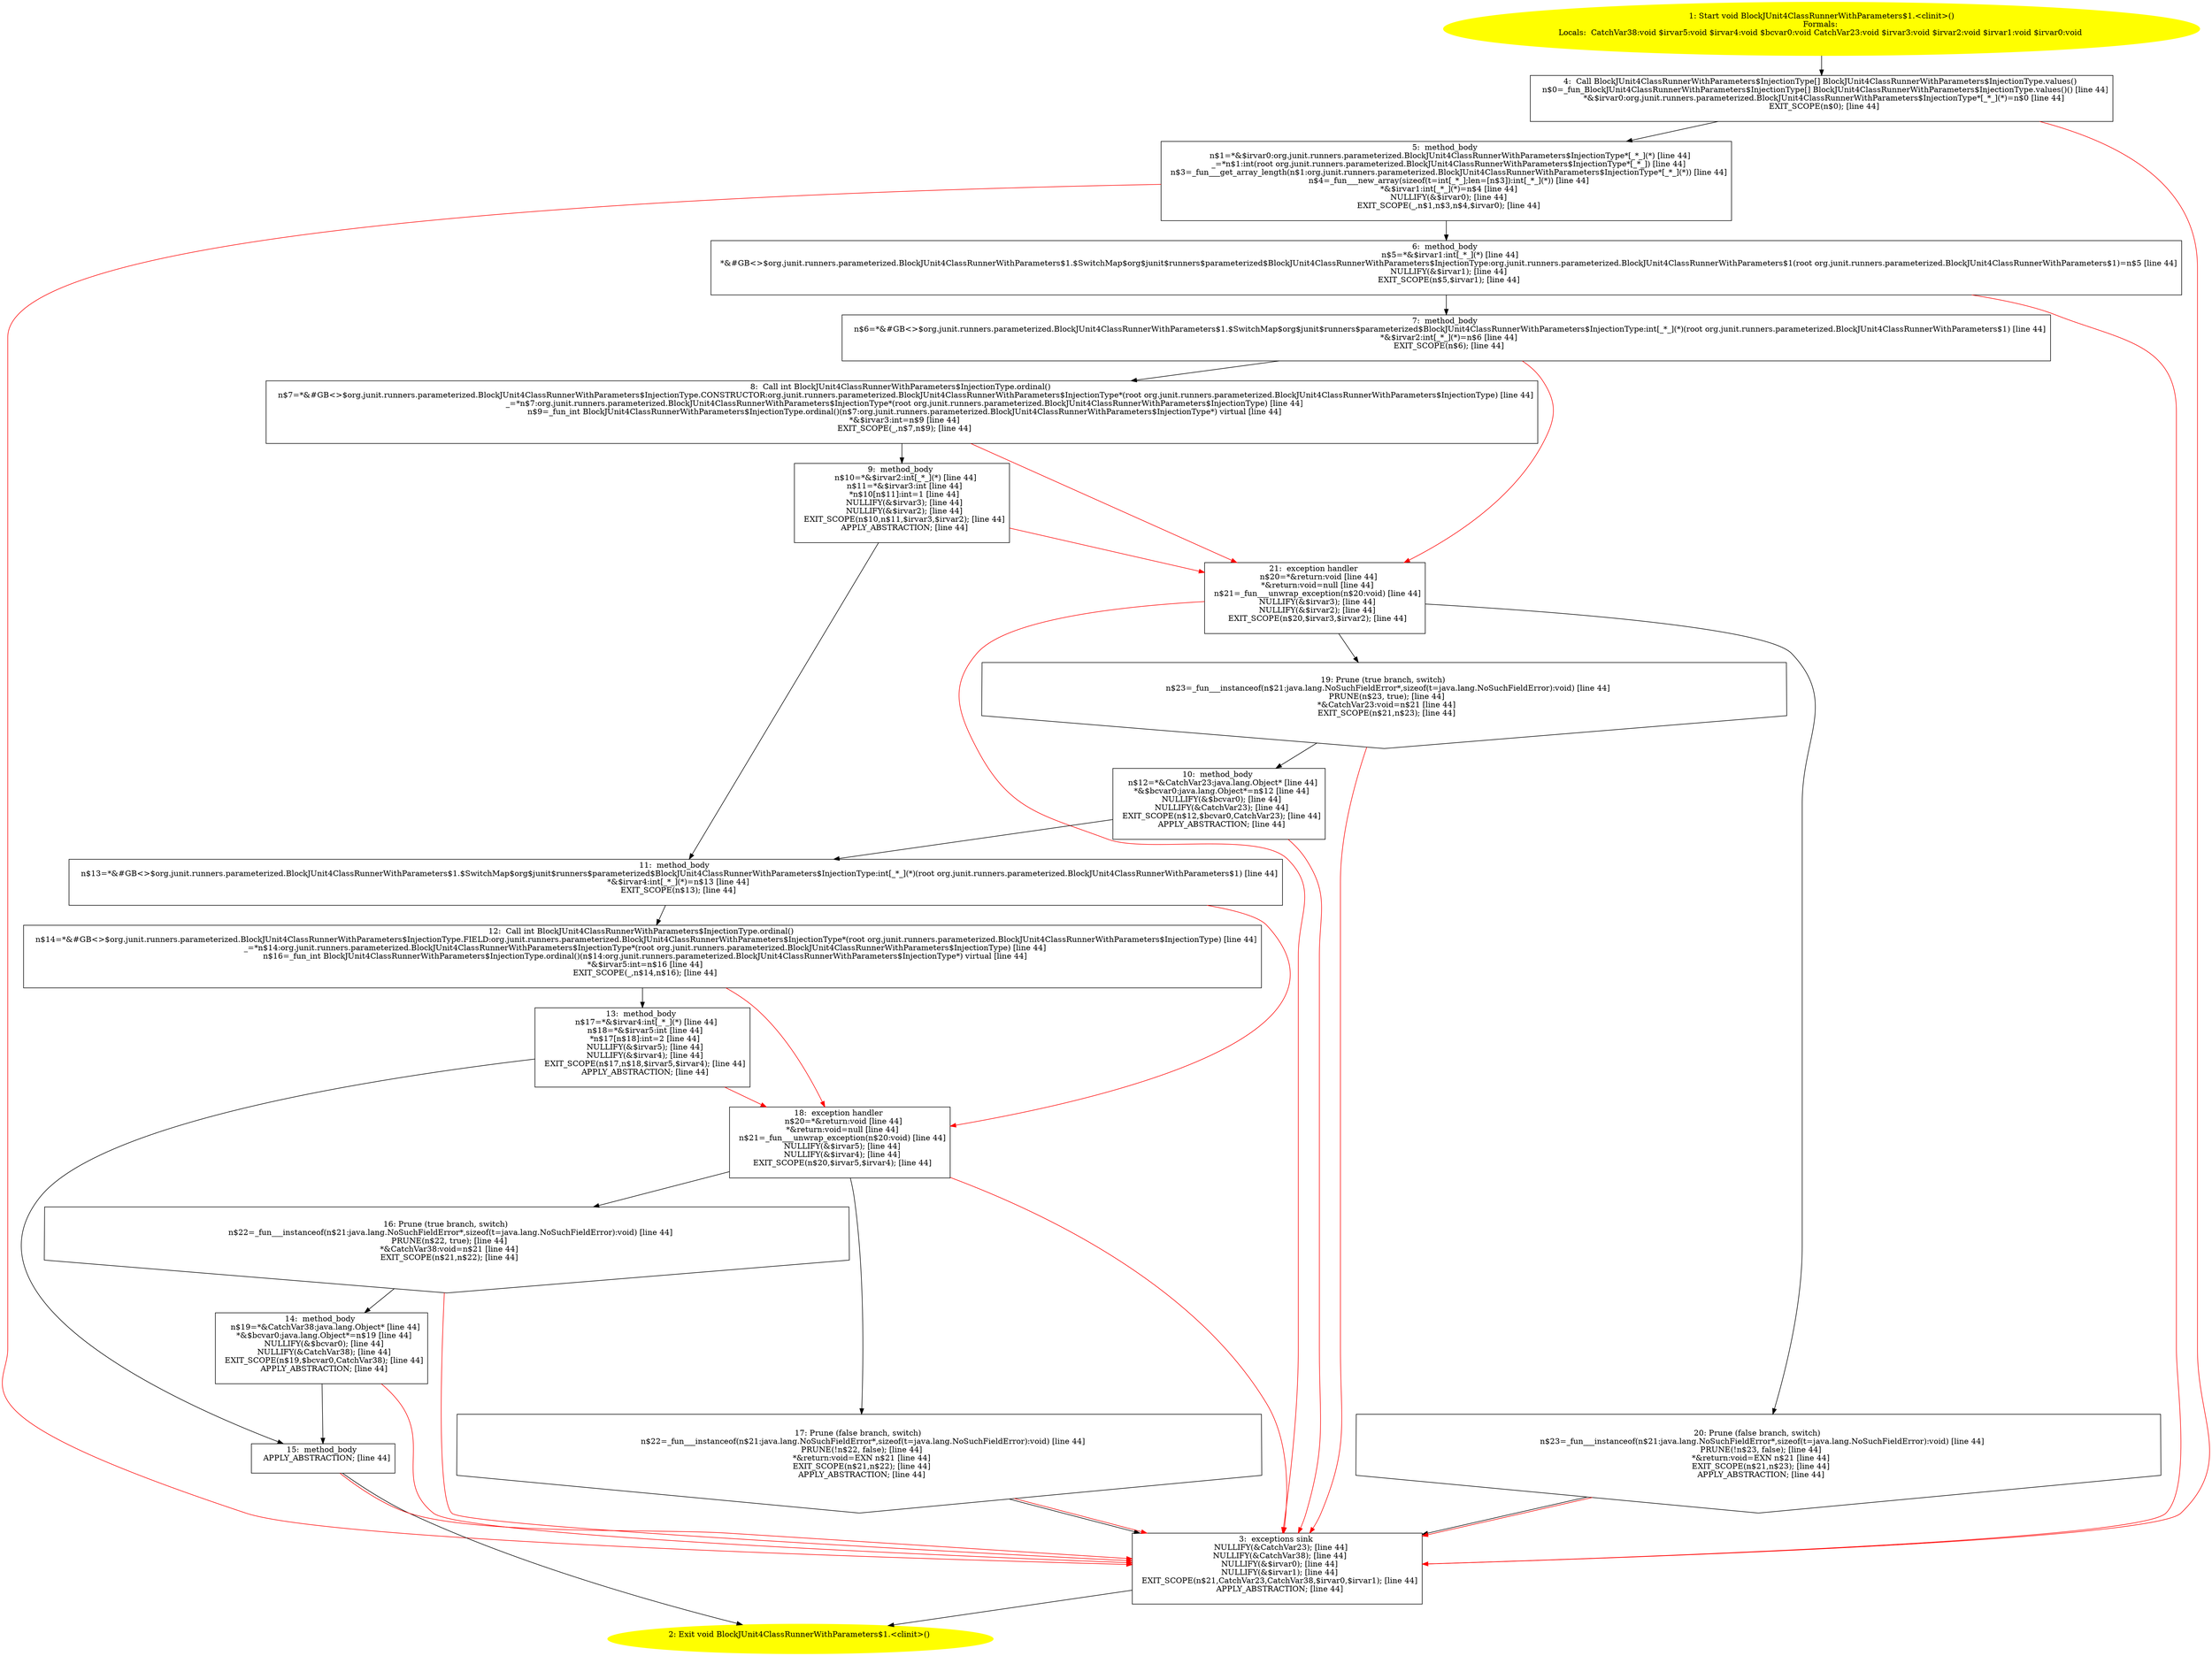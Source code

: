 /* @generated */
digraph cfg {
"org.junit.runners.parameterized.BlockJUnit4ClassRunnerWithParameters$1.<clinit>():void.61760bcb074d783f0fa76a1879095b87_1" [label="1: Start void BlockJUnit4ClassRunnerWithParameters$1.<clinit>()\nFormals: \nLocals:  CatchVar38:void $irvar5:void $irvar4:void $bcvar0:void CatchVar23:void $irvar3:void $irvar2:void $irvar1:void $irvar0:void \n  " color=yellow style=filled]
	

	 "org.junit.runners.parameterized.BlockJUnit4ClassRunnerWithParameters$1.<clinit>():void.61760bcb074d783f0fa76a1879095b87_1" -> "org.junit.runners.parameterized.BlockJUnit4ClassRunnerWithParameters$1.<clinit>():void.61760bcb074d783f0fa76a1879095b87_4" ;
"org.junit.runners.parameterized.BlockJUnit4ClassRunnerWithParameters$1.<clinit>():void.61760bcb074d783f0fa76a1879095b87_2" [label="2: Exit void BlockJUnit4ClassRunnerWithParameters$1.<clinit>() \n  " color=yellow style=filled]
	

"org.junit.runners.parameterized.BlockJUnit4ClassRunnerWithParameters$1.<clinit>():void.61760bcb074d783f0fa76a1879095b87_3" [label="3:  exceptions sink \n   NULLIFY(&CatchVar23); [line 44]\n  NULLIFY(&CatchVar38); [line 44]\n  NULLIFY(&$irvar0); [line 44]\n  NULLIFY(&$irvar1); [line 44]\n  EXIT_SCOPE(n$21,CatchVar23,CatchVar38,$irvar0,$irvar1); [line 44]\n  APPLY_ABSTRACTION; [line 44]\n " shape="box"]
	

	 "org.junit.runners.parameterized.BlockJUnit4ClassRunnerWithParameters$1.<clinit>():void.61760bcb074d783f0fa76a1879095b87_3" -> "org.junit.runners.parameterized.BlockJUnit4ClassRunnerWithParameters$1.<clinit>():void.61760bcb074d783f0fa76a1879095b87_2" ;
"org.junit.runners.parameterized.BlockJUnit4ClassRunnerWithParameters$1.<clinit>():void.61760bcb074d783f0fa76a1879095b87_4" [label="4:  Call BlockJUnit4ClassRunnerWithParameters$InjectionType[] BlockJUnit4ClassRunnerWithParameters$InjectionType.values() \n   n$0=_fun_BlockJUnit4ClassRunnerWithParameters$InjectionType[] BlockJUnit4ClassRunnerWithParameters$InjectionType.values()() [line 44]\n  *&$irvar0:org.junit.runners.parameterized.BlockJUnit4ClassRunnerWithParameters$InjectionType*[_*_](*)=n$0 [line 44]\n  EXIT_SCOPE(n$0); [line 44]\n " shape="box"]
	

	 "org.junit.runners.parameterized.BlockJUnit4ClassRunnerWithParameters$1.<clinit>():void.61760bcb074d783f0fa76a1879095b87_4" -> "org.junit.runners.parameterized.BlockJUnit4ClassRunnerWithParameters$1.<clinit>():void.61760bcb074d783f0fa76a1879095b87_5" ;
	 "org.junit.runners.parameterized.BlockJUnit4ClassRunnerWithParameters$1.<clinit>():void.61760bcb074d783f0fa76a1879095b87_4" -> "org.junit.runners.parameterized.BlockJUnit4ClassRunnerWithParameters$1.<clinit>():void.61760bcb074d783f0fa76a1879095b87_3" [color="red" ];
"org.junit.runners.parameterized.BlockJUnit4ClassRunnerWithParameters$1.<clinit>():void.61760bcb074d783f0fa76a1879095b87_5" [label="5:  method_body \n   n$1=*&$irvar0:org.junit.runners.parameterized.BlockJUnit4ClassRunnerWithParameters$InjectionType*[_*_](*) [line 44]\n  _=*n$1:int(root org.junit.runners.parameterized.BlockJUnit4ClassRunnerWithParameters$InjectionType*[_*_]) [line 44]\n  n$3=_fun___get_array_length(n$1:org.junit.runners.parameterized.BlockJUnit4ClassRunnerWithParameters$InjectionType*[_*_](*)) [line 44]\n  n$4=_fun___new_array(sizeof(t=int[_*_];len=[n$3]):int[_*_](*)) [line 44]\n  *&$irvar1:int[_*_](*)=n$4 [line 44]\n  NULLIFY(&$irvar0); [line 44]\n  EXIT_SCOPE(_,n$1,n$3,n$4,$irvar0); [line 44]\n " shape="box"]
	

	 "org.junit.runners.parameterized.BlockJUnit4ClassRunnerWithParameters$1.<clinit>():void.61760bcb074d783f0fa76a1879095b87_5" -> "org.junit.runners.parameterized.BlockJUnit4ClassRunnerWithParameters$1.<clinit>():void.61760bcb074d783f0fa76a1879095b87_6" ;
	 "org.junit.runners.parameterized.BlockJUnit4ClassRunnerWithParameters$1.<clinit>():void.61760bcb074d783f0fa76a1879095b87_5" -> "org.junit.runners.parameterized.BlockJUnit4ClassRunnerWithParameters$1.<clinit>():void.61760bcb074d783f0fa76a1879095b87_3" [color="red" ];
"org.junit.runners.parameterized.BlockJUnit4ClassRunnerWithParameters$1.<clinit>():void.61760bcb074d783f0fa76a1879095b87_6" [label="6:  method_body \n   n$5=*&$irvar1:int[_*_](*) [line 44]\n  *&#GB<>$org.junit.runners.parameterized.BlockJUnit4ClassRunnerWithParameters$1.$SwitchMap$org$junit$runners$parameterized$BlockJUnit4ClassRunnerWithParameters$InjectionType:org.junit.runners.parameterized.BlockJUnit4ClassRunnerWithParameters$1(root org.junit.runners.parameterized.BlockJUnit4ClassRunnerWithParameters$1)=n$5 [line 44]\n  NULLIFY(&$irvar1); [line 44]\n  EXIT_SCOPE(n$5,$irvar1); [line 44]\n " shape="box"]
	

	 "org.junit.runners.parameterized.BlockJUnit4ClassRunnerWithParameters$1.<clinit>():void.61760bcb074d783f0fa76a1879095b87_6" -> "org.junit.runners.parameterized.BlockJUnit4ClassRunnerWithParameters$1.<clinit>():void.61760bcb074d783f0fa76a1879095b87_7" ;
	 "org.junit.runners.parameterized.BlockJUnit4ClassRunnerWithParameters$1.<clinit>():void.61760bcb074d783f0fa76a1879095b87_6" -> "org.junit.runners.parameterized.BlockJUnit4ClassRunnerWithParameters$1.<clinit>():void.61760bcb074d783f0fa76a1879095b87_3" [color="red" ];
"org.junit.runners.parameterized.BlockJUnit4ClassRunnerWithParameters$1.<clinit>():void.61760bcb074d783f0fa76a1879095b87_7" [label="7:  method_body \n   n$6=*&#GB<>$org.junit.runners.parameterized.BlockJUnit4ClassRunnerWithParameters$1.$SwitchMap$org$junit$runners$parameterized$BlockJUnit4ClassRunnerWithParameters$InjectionType:int[_*_](*)(root org.junit.runners.parameterized.BlockJUnit4ClassRunnerWithParameters$1) [line 44]\n  *&$irvar2:int[_*_](*)=n$6 [line 44]\n  EXIT_SCOPE(n$6); [line 44]\n " shape="box"]
	

	 "org.junit.runners.parameterized.BlockJUnit4ClassRunnerWithParameters$1.<clinit>():void.61760bcb074d783f0fa76a1879095b87_7" -> "org.junit.runners.parameterized.BlockJUnit4ClassRunnerWithParameters$1.<clinit>():void.61760bcb074d783f0fa76a1879095b87_8" ;
	 "org.junit.runners.parameterized.BlockJUnit4ClassRunnerWithParameters$1.<clinit>():void.61760bcb074d783f0fa76a1879095b87_7" -> "org.junit.runners.parameterized.BlockJUnit4ClassRunnerWithParameters$1.<clinit>():void.61760bcb074d783f0fa76a1879095b87_21" [color="red" ];
"org.junit.runners.parameterized.BlockJUnit4ClassRunnerWithParameters$1.<clinit>():void.61760bcb074d783f0fa76a1879095b87_8" [label="8:  Call int BlockJUnit4ClassRunnerWithParameters$InjectionType.ordinal() \n   n$7=*&#GB<>$org.junit.runners.parameterized.BlockJUnit4ClassRunnerWithParameters$InjectionType.CONSTRUCTOR:org.junit.runners.parameterized.BlockJUnit4ClassRunnerWithParameters$InjectionType*(root org.junit.runners.parameterized.BlockJUnit4ClassRunnerWithParameters$InjectionType) [line 44]\n  _=*n$7:org.junit.runners.parameterized.BlockJUnit4ClassRunnerWithParameters$InjectionType*(root org.junit.runners.parameterized.BlockJUnit4ClassRunnerWithParameters$InjectionType) [line 44]\n  n$9=_fun_int BlockJUnit4ClassRunnerWithParameters$InjectionType.ordinal()(n$7:org.junit.runners.parameterized.BlockJUnit4ClassRunnerWithParameters$InjectionType*) virtual [line 44]\n  *&$irvar3:int=n$9 [line 44]\n  EXIT_SCOPE(_,n$7,n$9); [line 44]\n " shape="box"]
	

	 "org.junit.runners.parameterized.BlockJUnit4ClassRunnerWithParameters$1.<clinit>():void.61760bcb074d783f0fa76a1879095b87_8" -> "org.junit.runners.parameterized.BlockJUnit4ClassRunnerWithParameters$1.<clinit>():void.61760bcb074d783f0fa76a1879095b87_9" ;
	 "org.junit.runners.parameterized.BlockJUnit4ClassRunnerWithParameters$1.<clinit>():void.61760bcb074d783f0fa76a1879095b87_8" -> "org.junit.runners.parameterized.BlockJUnit4ClassRunnerWithParameters$1.<clinit>():void.61760bcb074d783f0fa76a1879095b87_21" [color="red" ];
"org.junit.runners.parameterized.BlockJUnit4ClassRunnerWithParameters$1.<clinit>():void.61760bcb074d783f0fa76a1879095b87_9" [label="9:  method_body \n   n$10=*&$irvar2:int[_*_](*) [line 44]\n  n$11=*&$irvar3:int [line 44]\n  *n$10[n$11]:int=1 [line 44]\n  NULLIFY(&$irvar3); [line 44]\n  NULLIFY(&$irvar2); [line 44]\n  EXIT_SCOPE(n$10,n$11,$irvar3,$irvar2); [line 44]\n  APPLY_ABSTRACTION; [line 44]\n " shape="box"]
	

	 "org.junit.runners.parameterized.BlockJUnit4ClassRunnerWithParameters$1.<clinit>():void.61760bcb074d783f0fa76a1879095b87_9" -> "org.junit.runners.parameterized.BlockJUnit4ClassRunnerWithParameters$1.<clinit>():void.61760bcb074d783f0fa76a1879095b87_11" ;
	 "org.junit.runners.parameterized.BlockJUnit4ClassRunnerWithParameters$1.<clinit>():void.61760bcb074d783f0fa76a1879095b87_9" -> "org.junit.runners.parameterized.BlockJUnit4ClassRunnerWithParameters$1.<clinit>():void.61760bcb074d783f0fa76a1879095b87_21" [color="red" ];
"org.junit.runners.parameterized.BlockJUnit4ClassRunnerWithParameters$1.<clinit>():void.61760bcb074d783f0fa76a1879095b87_10" [label="10:  method_body \n   n$12=*&CatchVar23:java.lang.Object* [line 44]\n  *&$bcvar0:java.lang.Object*=n$12 [line 44]\n  NULLIFY(&$bcvar0); [line 44]\n  NULLIFY(&CatchVar23); [line 44]\n  EXIT_SCOPE(n$12,$bcvar0,CatchVar23); [line 44]\n  APPLY_ABSTRACTION; [line 44]\n " shape="box"]
	

	 "org.junit.runners.parameterized.BlockJUnit4ClassRunnerWithParameters$1.<clinit>():void.61760bcb074d783f0fa76a1879095b87_10" -> "org.junit.runners.parameterized.BlockJUnit4ClassRunnerWithParameters$1.<clinit>():void.61760bcb074d783f0fa76a1879095b87_11" ;
	 "org.junit.runners.parameterized.BlockJUnit4ClassRunnerWithParameters$1.<clinit>():void.61760bcb074d783f0fa76a1879095b87_10" -> "org.junit.runners.parameterized.BlockJUnit4ClassRunnerWithParameters$1.<clinit>():void.61760bcb074d783f0fa76a1879095b87_3" [color="red" ];
"org.junit.runners.parameterized.BlockJUnit4ClassRunnerWithParameters$1.<clinit>():void.61760bcb074d783f0fa76a1879095b87_11" [label="11:  method_body \n   n$13=*&#GB<>$org.junit.runners.parameterized.BlockJUnit4ClassRunnerWithParameters$1.$SwitchMap$org$junit$runners$parameterized$BlockJUnit4ClassRunnerWithParameters$InjectionType:int[_*_](*)(root org.junit.runners.parameterized.BlockJUnit4ClassRunnerWithParameters$1) [line 44]\n  *&$irvar4:int[_*_](*)=n$13 [line 44]\n  EXIT_SCOPE(n$13); [line 44]\n " shape="box"]
	

	 "org.junit.runners.parameterized.BlockJUnit4ClassRunnerWithParameters$1.<clinit>():void.61760bcb074d783f0fa76a1879095b87_11" -> "org.junit.runners.parameterized.BlockJUnit4ClassRunnerWithParameters$1.<clinit>():void.61760bcb074d783f0fa76a1879095b87_12" ;
	 "org.junit.runners.parameterized.BlockJUnit4ClassRunnerWithParameters$1.<clinit>():void.61760bcb074d783f0fa76a1879095b87_11" -> "org.junit.runners.parameterized.BlockJUnit4ClassRunnerWithParameters$1.<clinit>():void.61760bcb074d783f0fa76a1879095b87_18" [color="red" ];
"org.junit.runners.parameterized.BlockJUnit4ClassRunnerWithParameters$1.<clinit>():void.61760bcb074d783f0fa76a1879095b87_12" [label="12:  Call int BlockJUnit4ClassRunnerWithParameters$InjectionType.ordinal() \n   n$14=*&#GB<>$org.junit.runners.parameterized.BlockJUnit4ClassRunnerWithParameters$InjectionType.FIELD:org.junit.runners.parameterized.BlockJUnit4ClassRunnerWithParameters$InjectionType*(root org.junit.runners.parameterized.BlockJUnit4ClassRunnerWithParameters$InjectionType) [line 44]\n  _=*n$14:org.junit.runners.parameterized.BlockJUnit4ClassRunnerWithParameters$InjectionType*(root org.junit.runners.parameterized.BlockJUnit4ClassRunnerWithParameters$InjectionType) [line 44]\n  n$16=_fun_int BlockJUnit4ClassRunnerWithParameters$InjectionType.ordinal()(n$14:org.junit.runners.parameterized.BlockJUnit4ClassRunnerWithParameters$InjectionType*) virtual [line 44]\n  *&$irvar5:int=n$16 [line 44]\n  EXIT_SCOPE(_,n$14,n$16); [line 44]\n " shape="box"]
	

	 "org.junit.runners.parameterized.BlockJUnit4ClassRunnerWithParameters$1.<clinit>():void.61760bcb074d783f0fa76a1879095b87_12" -> "org.junit.runners.parameterized.BlockJUnit4ClassRunnerWithParameters$1.<clinit>():void.61760bcb074d783f0fa76a1879095b87_13" ;
	 "org.junit.runners.parameterized.BlockJUnit4ClassRunnerWithParameters$1.<clinit>():void.61760bcb074d783f0fa76a1879095b87_12" -> "org.junit.runners.parameterized.BlockJUnit4ClassRunnerWithParameters$1.<clinit>():void.61760bcb074d783f0fa76a1879095b87_18" [color="red" ];
"org.junit.runners.parameterized.BlockJUnit4ClassRunnerWithParameters$1.<clinit>():void.61760bcb074d783f0fa76a1879095b87_13" [label="13:  method_body \n   n$17=*&$irvar4:int[_*_](*) [line 44]\n  n$18=*&$irvar5:int [line 44]\n  *n$17[n$18]:int=2 [line 44]\n  NULLIFY(&$irvar5); [line 44]\n  NULLIFY(&$irvar4); [line 44]\n  EXIT_SCOPE(n$17,n$18,$irvar5,$irvar4); [line 44]\n  APPLY_ABSTRACTION; [line 44]\n " shape="box"]
	

	 "org.junit.runners.parameterized.BlockJUnit4ClassRunnerWithParameters$1.<clinit>():void.61760bcb074d783f0fa76a1879095b87_13" -> "org.junit.runners.parameterized.BlockJUnit4ClassRunnerWithParameters$1.<clinit>():void.61760bcb074d783f0fa76a1879095b87_15" ;
	 "org.junit.runners.parameterized.BlockJUnit4ClassRunnerWithParameters$1.<clinit>():void.61760bcb074d783f0fa76a1879095b87_13" -> "org.junit.runners.parameterized.BlockJUnit4ClassRunnerWithParameters$1.<clinit>():void.61760bcb074d783f0fa76a1879095b87_18" [color="red" ];
"org.junit.runners.parameterized.BlockJUnit4ClassRunnerWithParameters$1.<clinit>():void.61760bcb074d783f0fa76a1879095b87_14" [label="14:  method_body \n   n$19=*&CatchVar38:java.lang.Object* [line 44]\n  *&$bcvar0:java.lang.Object*=n$19 [line 44]\n  NULLIFY(&$bcvar0); [line 44]\n  NULLIFY(&CatchVar38); [line 44]\n  EXIT_SCOPE(n$19,$bcvar0,CatchVar38); [line 44]\n  APPLY_ABSTRACTION; [line 44]\n " shape="box"]
	

	 "org.junit.runners.parameterized.BlockJUnit4ClassRunnerWithParameters$1.<clinit>():void.61760bcb074d783f0fa76a1879095b87_14" -> "org.junit.runners.parameterized.BlockJUnit4ClassRunnerWithParameters$1.<clinit>():void.61760bcb074d783f0fa76a1879095b87_15" ;
	 "org.junit.runners.parameterized.BlockJUnit4ClassRunnerWithParameters$1.<clinit>():void.61760bcb074d783f0fa76a1879095b87_14" -> "org.junit.runners.parameterized.BlockJUnit4ClassRunnerWithParameters$1.<clinit>():void.61760bcb074d783f0fa76a1879095b87_3" [color="red" ];
"org.junit.runners.parameterized.BlockJUnit4ClassRunnerWithParameters$1.<clinit>():void.61760bcb074d783f0fa76a1879095b87_15" [label="15:  method_body \n   APPLY_ABSTRACTION; [line 44]\n " shape="box"]
	

	 "org.junit.runners.parameterized.BlockJUnit4ClassRunnerWithParameters$1.<clinit>():void.61760bcb074d783f0fa76a1879095b87_15" -> "org.junit.runners.parameterized.BlockJUnit4ClassRunnerWithParameters$1.<clinit>():void.61760bcb074d783f0fa76a1879095b87_2" ;
	 "org.junit.runners.parameterized.BlockJUnit4ClassRunnerWithParameters$1.<clinit>():void.61760bcb074d783f0fa76a1879095b87_15" -> "org.junit.runners.parameterized.BlockJUnit4ClassRunnerWithParameters$1.<clinit>():void.61760bcb074d783f0fa76a1879095b87_3" [color="red" ];
"org.junit.runners.parameterized.BlockJUnit4ClassRunnerWithParameters$1.<clinit>():void.61760bcb074d783f0fa76a1879095b87_16" [label="16: Prune (true branch, switch) \n   n$22=_fun___instanceof(n$21:java.lang.NoSuchFieldError*,sizeof(t=java.lang.NoSuchFieldError):void) [line 44]\n  PRUNE(n$22, true); [line 44]\n  *&CatchVar38:void=n$21 [line 44]\n  EXIT_SCOPE(n$21,n$22); [line 44]\n " shape="invhouse"]
	

	 "org.junit.runners.parameterized.BlockJUnit4ClassRunnerWithParameters$1.<clinit>():void.61760bcb074d783f0fa76a1879095b87_16" -> "org.junit.runners.parameterized.BlockJUnit4ClassRunnerWithParameters$1.<clinit>():void.61760bcb074d783f0fa76a1879095b87_14" ;
	 "org.junit.runners.parameterized.BlockJUnit4ClassRunnerWithParameters$1.<clinit>():void.61760bcb074d783f0fa76a1879095b87_16" -> "org.junit.runners.parameterized.BlockJUnit4ClassRunnerWithParameters$1.<clinit>():void.61760bcb074d783f0fa76a1879095b87_3" [color="red" ];
"org.junit.runners.parameterized.BlockJUnit4ClassRunnerWithParameters$1.<clinit>():void.61760bcb074d783f0fa76a1879095b87_17" [label="17: Prune (false branch, switch) \n   n$22=_fun___instanceof(n$21:java.lang.NoSuchFieldError*,sizeof(t=java.lang.NoSuchFieldError):void) [line 44]\n  PRUNE(!n$22, false); [line 44]\n  *&return:void=EXN n$21 [line 44]\n  EXIT_SCOPE(n$21,n$22); [line 44]\n  APPLY_ABSTRACTION; [line 44]\n " shape="invhouse"]
	

	 "org.junit.runners.parameterized.BlockJUnit4ClassRunnerWithParameters$1.<clinit>():void.61760bcb074d783f0fa76a1879095b87_17" -> "org.junit.runners.parameterized.BlockJUnit4ClassRunnerWithParameters$1.<clinit>():void.61760bcb074d783f0fa76a1879095b87_3" ;
	 "org.junit.runners.parameterized.BlockJUnit4ClassRunnerWithParameters$1.<clinit>():void.61760bcb074d783f0fa76a1879095b87_17" -> "org.junit.runners.parameterized.BlockJUnit4ClassRunnerWithParameters$1.<clinit>():void.61760bcb074d783f0fa76a1879095b87_3" [color="red" ];
"org.junit.runners.parameterized.BlockJUnit4ClassRunnerWithParameters$1.<clinit>():void.61760bcb074d783f0fa76a1879095b87_18" [label="18:  exception handler \n   n$20=*&return:void [line 44]\n  *&return:void=null [line 44]\n  n$21=_fun___unwrap_exception(n$20:void) [line 44]\n  NULLIFY(&$irvar5); [line 44]\n  NULLIFY(&$irvar4); [line 44]\n  EXIT_SCOPE(n$20,$irvar5,$irvar4); [line 44]\n " shape="box"]
	

	 "org.junit.runners.parameterized.BlockJUnit4ClassRunnerWithParameters$1.<clinit>():void.61760bcb074d783f0fa76a1879095b87_18" -> "org.junit.runners.parameterized.BlockJUnit4ClassRunnerWithParameters$1.<clinit>():void.61760bcb074d783f0fa76a1879095b87_16" ;
	 "org.junit.runners.parameterized.BlockJUnit4ClassRunnerWithParameters$1.<clinit>():void.61760bcb074d783f0fa76a1879095b87_18" -> "org.junit.runners.parameterized.BlockJUnit4ClassRunnerWithParameters$1.<clinit>():void.61760bcb074d783f0fa76a1879095b87_17" ;
	 "org.junit.runners.parameterized.BlockJUnit4ClassRunnerWithParameters$1.<clinit>():void.61760bcb074d783f0fa76a1879095b87_18" -> "org.junit.runners.parameterized.BlockJUnit4ClassRunnerWithParameters$1.<clinit>():void.61760bcb074d783f0fa76a1879095b87_3" [color="red" ];
"org.junit.runners.parameterized.BlockJUnit4ClassRunnerWithParameters$1.<clinit>():void.61760bcb074d783f0fa76a1879095b87_19" [label="19: Prune (true branch, switch) \n   n$23=_fun___instanceof(n$21:java.lang.NoSuchFieldError*,sizeof(t=java.lang.NoSuchFieldError):void) [line 44]\n  PRUNE(n$23, true); [line 44]\n  *&CatchVar23:void=n$21 [line 44]\n  EXIT_SCOPE(n$21,n$23); [line 44]\n " shape="invhouse"]
	

	 "org.junit.runners.parameterized.BlockJUnit4ClassRunnerWithParameters$1.<clinit>():void.61760bcb074d783f0fa76a1879095b87_19" -> "org.junit.runners.parameterized.BlockJUnit4ClassRunnerWithParameters$1.<clinit>():void.61760bcb074d783f0fa76a1879095b87_10" ;
	 "org.junit.runners.parameterized.BlockJUnit4ClassRunnerWithParameters$1.<clinit>():void.61760bcb074d783f0fa76a1879095b87_19" -> "org.junit.runners.parameterized.BlockJUnit4ClassRunnerWithParameters$1.<clinit>():void.61760bcb074d783f0fa76a1879095b87_3" [color="red" ];
"org.junit.runners.parameterized.BlockJUnit4ClassRunnerWithParameters$1.<clinit>():void.61760bcb074d783f0fa76a1879095b87_20" [label="20: Prune (false branch, switch) \n   n$23=_fun___instanceof(n$21:java.lang.NoSuchFieldError*,sizeof(t=java.lang.NoSuchFieldError):void) [line 44]\n  PRUNE(!n$23, false); [line 44]\n  *&return:void=EXN n$21 [line 44]\n  EXIT_SCOPE(n$21,n$23); [line 44]\n  APPLY_ABSTRACTION; [line 44]\n " shape="invhouse"]
	

	 "org.junit.runners.parameterized.BlockJUnit4ClassRunnerWithParameters$1.<clinit>():void.61760bcb074d783f0fa76a1879095b87_20" -> "org.junit.runners.parameterized.BlockJUnit4ClassRunnerWithParameters$1.<clinit>():void.61760bcb074d783f0fa76a1879095b87_3" ;
	 "org.junit.runners.parameterized.BlockJUnit4ClassRunnerWithParameters$1.<clinit>():void.61760bcb074d783f0fa76a1879095b87_20" -> "org.junit.runners.parameterized.BlockJUnit4ClassRunnerWithParameters$1.<clinit>():void.61760bcb074d783f0fa76a1879095b87_3" [color="red" ];
"org.junit.runners.parameterized.BlockJUnit4ClassRunnerWithParameters$1.<clinit>():void.61760bcb074d783f0fa76a1879095b87_21" [label="21:  exception handler \n   n$20=*&return:void [line 44]\n  *&return:void=null [line 44]\n  n$21=_fun___unwrap_exception(n$20:void) [line 44]\n  NULLIFY(&$irvar3); [line 44]\n  NULLIFY(&$irvar2); [line 44]\n  EXIT_SCOPE(n$20,$irvar3,$irvar2); [line 44]\n " shape="box"]
	

	 "org.junit.runners.parameterized.BlockJUnit4ClassRunnerWithParameters$1.<clinit>():void.61760bcb074d783f0fa76a1879095b87_21" -> "org.junit.runners.parameterized.BlockJUnit4ClassRunnerWithParameters$1.<clinit>():void.61760bcb074d783f0fa76a1879095b87_19" ;
	 "org.junit.runners.parameterized.BlockJUnit4ClassRunnerWithParameters$1.<clinit>():void.61760bcb074d783f0fa76a1879095b87_21" -> "org.junit.runners.parameterized.BlockJUnit4ClassRunnerWithParameters$1.<clinit>():void.61760bcb074d783f0fa76a1879095b87_20" ;
	 "org.junit.runners.parameterized.BlockJUnit4ClassRunnerWithParameters$1.<clinit>():void.61760bcb074d783f0fa76a1879095b87_21" -> "org.junit.runners.parameterized.BlockJUnit4ClassRunnerWithParameters$1.<clinit>():void.61760bcb074d783f0fa76a1879095b87_3" [color="red" ];
}
